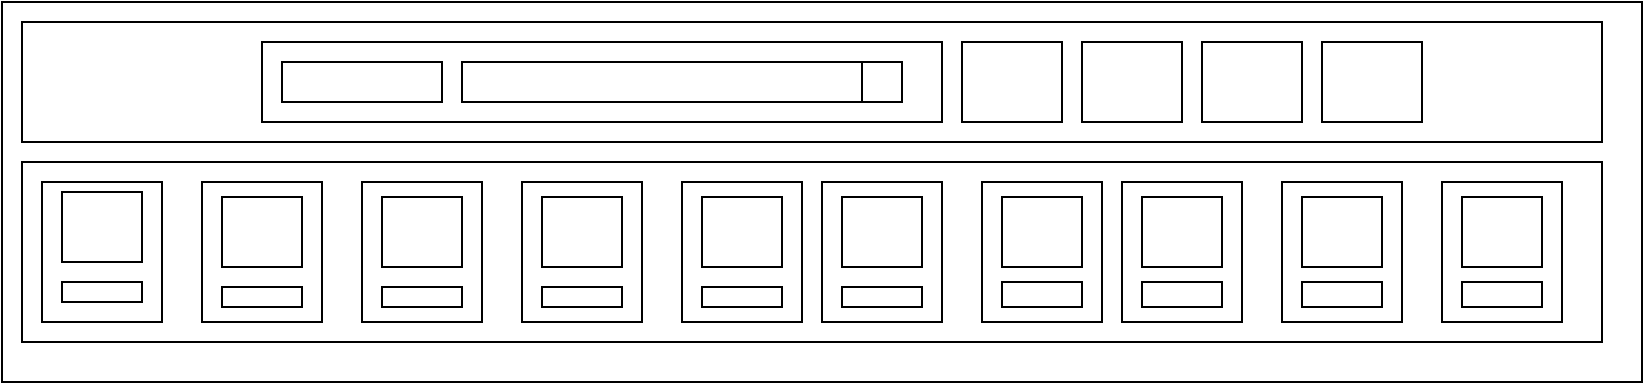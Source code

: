 <mxfile version="21.4.0" type="device">
  <diagram name="Page-1" id="KdtoauOzYgmH46KbbsZd">
    <mxGraphModel dx="1615" dy="955" grid="1" gridSize="10" guides="1" tooltips="1" connect="1" arrows="1" fold="1" page="1" pageScale="1" pageWidth="850" pageHeight="1100" math="0" shadow="0">
      <root>
        <mxCell id="0" />
        <mxCell id="1" parent="0" />
        <mxCell id="RVwHW7XCmQ8znMDT5LRs-1" value="" style="rounded=0;whiteSpace=wrap;html=1;" vertex="1" parent="1">
          <mxGeometry x="40" y="170" width="820" height="190" as="geometry" />
        </mxCell>
        <mxCell id="RVwHW7XCmQ8znMDT5LRs-2" value="" style="rounded=0;whiteSpace=wrap;html=1;" vertex="1" parent="1">
          <mxGeometry x="50" y="180" width="790" height="60" as="geometry" />
        </mxCell>
        <mxCell id="RVwHW7XCmQ8znMDT5LRs-5" value="" style="rounded=0;whiteSpace=wrap;html=1;" vertex="1" parent="1">
          <mxGeometry x="50" y="250" width="790" height="90" as="geometry" />
        </mxCell>
        <mxCell id="RVwHW7XCmQ8znMDT5LRs-6" value="" style="rounded=0;whiteSpace=wrap;html=1;" vertex="1" parent="1">
          <mxGeometry x="170" y="190" width="340" height="40" as="geometry" />
        </mxCell>
        <mxCell id="RVwHW7XCmQ8znMDT5LRs-7" value="" style="rounded=0;whiteSpace=wrap;html=1;" vertex="1" parent="1">
          <mxGeometry x="520" y="190" width="50" height="40" as="geometry" />
        </mxCell>
        <mxCell id="RVwHW7XCmQ8znMDT5LRs-8" value="" style="rounded=0;whiteSpace=wrap;html=1;" vertex="1" parent="1">
          <mxGeometry x="580" y="190" width="50" height="40" as="geometry" />
        </mxCell>
        <mxCell id="RVwHW7XCmQ8znMDT5LRs-9" value="" style="rounded=0;whiteSpace=wrap;html=1;" vertex="1" parent="1">
          <mxGeometry x="640" y="190" width="50" height="40" as="geometry" />
        </mxCell>
        <mxCell id="RVwHW7XCmQ8znMDT5LRs-10" value="" style="rounded=0;whiteSpace=wrap;html=1;" vertex="1" parent="1">
          <mxGeometry x="700" y="190" width="50" height="40" as="geometry" />
        </mxCell>
        <mxCell id="RVwHW7XCmQ8znMDT5LRs-13" value="" style="rounded=0;whiteSpace=wrap;html=1;" vertex="1" parent="1">
          <mxGeometry x="600" y="260" width="60" height="70" as="geometry" />
        </mxCell>
        <mxCell id="RVwHW7XCmQ8znMDT5LRs-14" value="" style="rounded=0;whiteSpace=wrap;html=1;" vertex="1" parent="1">
          <mxGeometry x="680" y="260" width="60" height="70" as="geometry" />
        </mxCell>
        <mxCell id="RVwHW7XCmQ8znMDT5LRs-15" value="" style="rounded=0;whiteSpace=wrap;html=1;" vertex="1" parent="1">
          <mxGeometry x="760" y="260" width="60" height="70" as="geometry" />
        </mxCell>
        <mxCell id="RVwHW7XCmQ8znMDT5LRs-18" value="" style="rounded=0;whiteSpace=wrap;html=1;" vertex="1" parent="1">
          <mxGeometry x="530" y="260" width="60" height="70" as="geometry" />
        </mxCell>
        <mxCell id="RVwHW7XCmQ8znMDT5LRs-22" value="" style="rounded=0;whiteSpace=wrap;html=1;" vertex="1" parent="1">
          <mxGeometry x="380" y="260" width="60" height="70" as="geometry" />
        </mxCell>
        <mxCell id="RVwHW7XCmQ8znMDT5LRs-23" value="" style="rounded=0;whiteSpace=wrap;html=1;" vertex="1" parent="1">
          <mxGeometry x="300" y="260" width="60" height="70" as="geometry" />
        </mxCell>
        <mxCell id="RVwHW7XCmQ8znMDT5LRs-24" value="" style="rounded=0;whiteSpace=wrap;html=1;" vertex="1" parent="1">
          <mxGeometry x="220" y="260" width="60" height="70" as="geometry" />
        </mxCell>
        <mxCell id="RVwHW7XCmQ8znMDT5LRs-25" value="" style="rounded=0;whiteSpace=wrap;html=1;" vertex="1" parent="1">
          <mxGeometry x="140" y="260" width="60" height="70" as="geometry" />
        </mxCell>
        <mxCell id="RVwHW7XCmQ8znMDT5LRs-26" value="" style="rounded=0;whiteSpace=wrap;html=1;" vertex="1" parent="1">
          <mxGeometry x="60" y="260" width="60" height="70" as="geometry" />
        </mxCell>
        <mxCell id="RVwHW7XCmQ8znMDT5LRs-28" value="" style="rounded=0;whiteSpace=wrap;html=1;" vertex="1" parent="1">
          <mxGeometry x="450" y="260" width="60" height="70" as="geometry" />
        </mxCell>
        <mxCell id="RVwHW7XCmQ8znMDT5LRs-29" value="" style="rounded=0;whiteSpace=wrap;html=1;" vertex="1" parent="1">
          <mxGeometry x="70" y="265" width="40" height="35" as="geometry" />
        </mxCell>
        <mxCell id="RVwHW7XCmQ8znMDT5LRs-30" value="" style="rounded=0;whiteSpace=wrap;html=1;" vertex="1" parent="1">
          <mxGeometry x="70" y="310" width="40" height="10" as="geometry" />
        </mxCell>
        <mxCell id="RVwHW7XCmQ8znMDT5LRs-31" value="" style="rounded=0;whiteSpace=wrap;html=1;" vertex="1" parent="1">
          <mxGeometry x="150" y="267.5" width="40" height="35" as="geometry" />
        </mxCell>
        <mxCell id="RVwHW7XCmQ8znMDT5LRs-32" value="" style="rounded=0;whiteSpace=wrap;html=1;" vertex="1" parent="1">
          <mxGeometry x="150" y="312.5" width="40" height="10" as="geometry" />
        </mxCell>
        <mxCell id="RVwHW7XCmQ8znMDT5LRs-33" value="" style="rounded=0;whiteSpace=wrap;html=1;" vertex="1" parent="1">
          <mxGeometry x="230" y="267.5" width="40" height="35" as="geometry" />
        </mxCell>
        <mxCell id="RVwHW7XCmQ8znMDT5LRs-34" value="" style="rounded=0;whiteSpace=wrap;html=1;" vertex="1" parent="1">
          <mxGeometry x="230" y="312.5" width="40" height="10" as="geometry" />
        </mxCell>
        <mxCell id="RVwHW7XCmQ8znMDT5LRs-35" value="" style="rounded=0;whiteSpace=wrap;html=1;" vertex="1" parent="1">
          <mxGeometry x="310" y="267.5" width="40" height="35" as="geometry" />
        </mxCell>
        <mxCell id="RVwHW7XCmQ8znMDT5LRs-36" value="" style="rounded=0;whiteSpace=wrap;html=1;" vertex="1" parent="1">
          <mxGeometry x="310" y="312.5" width="40" height="10" as="geometry" />
        </mxCell>
        <mxCell id="RVwHW7XCmQ8znMDT5LRs-37" value="" style="rounded=0;whiteSpace=wrap;html=1;" vertex="1" parent="1">
          <mxGeometry x="390" y="267.5" width="40" height="35" as="geometry" />
        </mxCell>
        <mxCell id="RVwHW7XCmQ8znMDT5LRs-38" value="" style="rounded=0;whiteSpace=wrap;html=1;" vertex="1" parent="1">
          <mxGeometry x="390" y="312.5" width="40" height="10" as="geometry" />
        </mxCell>
        <mxCell id="RVwHW7XCmQ8znMDT5LRs-39" value="" style="rounded=0;whiteSpace=wrap;html=1;" vertex="1" parent="1">
          <mxGeometry x="460" y="267.5" width="40" height="35" as="geometry" />
        </mxCell>
        <mxCell id="RVwHW7XCmQ8znMDT5LRs-40" value="" style="rounded=0;whiteSpace=wrap;html=1;" vertex="1" parent="1">
          <mxGeometry x="460" y="312.5" width="40" height="10" as="geometry" />
        </mxCell>
        <mxCell id="RVwHW7XCmQ8znMDT5LRs-41" value="" style="rounded=0;whiteSpace=wrap;html=1;" vertex="1" parent="1">
          <mxGeometry x="540" y="267.5" width="40" height="35" as="geometry" />
        </mxCell>
        <mxCell id="RVwHW7XCmQ8znMDT5LRs-42" value="" style="rounded=0;whiteSpace=wrap;html=1;" vertex="1" parent="1">
          <mxGeometry x="540" y="310" width="40" height="12.5" as="geometry" />
        </mxCell>
        <mxCell id="RVwHW7XCmQ8znMDT5LRs-43" value="" style="rounded=0;whiteSpace=wrap;html=1;" vertex="1" parent="1">
          <mxGeometry x="610" y="267.5" width="40" height="35" as="geometry" />
        </mxCell>
        <mxCell id="RVwHW7XCmQ8znMDT5LRs-44" value="" style="rounded=0;whiteSpace=wrap;html=1;" vertex="1" parent="1">
          <mxGeometry x="610" y="310" width="40" height="12.5" as="geometry" />
        </mxCell>
        <mxCell id="RVwHW7XCmQ8znMDT5LRs-45" value="" style="rounded=0;whiteSpace=wrap;html=1;" vertex="1" parent="1">
          <mxGeometry x="690" y="267.5" width="40" height="35" as="geometry" />
        </mxCell>
        <mxCell id="RVwHW7XCmQ8znMDT5LRs-46" value="" style="rounded=0;whiteSpace=wrap;html=1;" vertex="1" parent="1">
          <mxGeometry x="690" y="310" width="40" height="12.5" as="geometry" />
        </mxCell>
        <mxCell id="RVwHW7XCmQ8znMDT5LRs-47" value="" style="rounded=0;whiteSpace=wrap;html=1;" vertex="1" parent="1">
          <mxGeometry x="770" y="267.5" width="40" height="35" as="geometry" />
        </mxCell>
        <mxCell id="RVwHW7XCmQ8znMDT5LRs-48" value="" style="rounded=0;whiteSpace=wrap;html=1;" vertex="1" parent="1">
          <mxGeometry x="770" y="310" width="40" height="12.5" as="geometry" />
        </mxCell>
        <mxCell id="RVwHW7XCmQ8znMDT5LRs-50" value="" style="rounded=0;whiteSpace=wrap;html=1;" vertex="1" parent="1">
          <mxGeometry x="180" y="200" width="80" height="20" as="geometry" />
        </mxCell>
        <mxCell id="RVwHW7XCmQ8znMDT5LRs-51" value="" style="rounded=0;whiteSpace=wrap;html=1;" vertex="1" parent="1">
          <mxGeometry x="270" y="200" width="200" height="20" as="geometry" />
        </mxCell>
        <mxCell id="RVwHW7XCmQ8znMDT5LRs-52" value="" style="rounded=0;whiteSpace=wrap;html=1;" vertex="1" parent="1">
          <mxGeometry x="470" y="200" width="20" height="20" as="geometry" />
        </mxCell>
      </root>
    </mxGraphModel>
  </diagram>
</mxfile>
